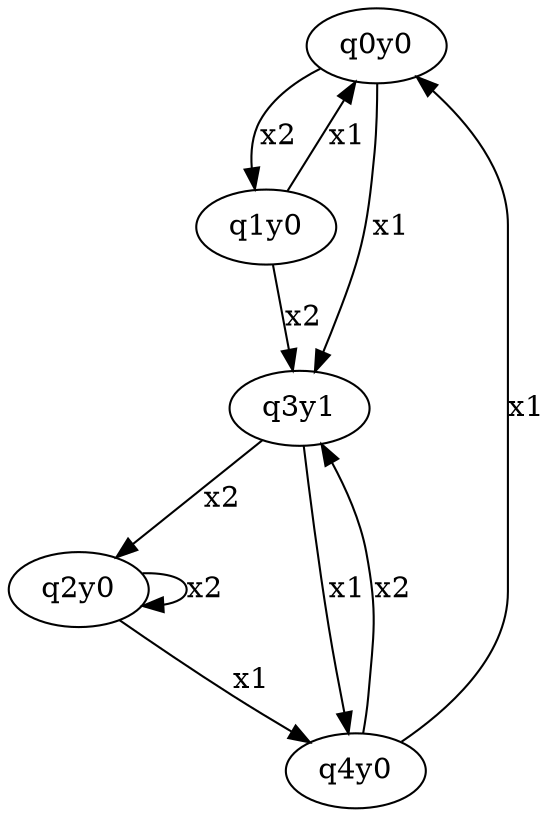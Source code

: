 digraph G {
0 [label=q0y0];
1 [label=q1y0];
2 [label=q2y0];
3 [label=q3y1];
4 [label=q4y0];
0->3  [label=x1];
0->1  [label=x2];
1->0  [label=x1];
1->3  [label=x2];
2->4  [label=x1];
2->2  [label=x2];
3->4  [label=x1];
3->2  [label=x2];
4->0  [label=x1];
4->3  [label=x2];
}
